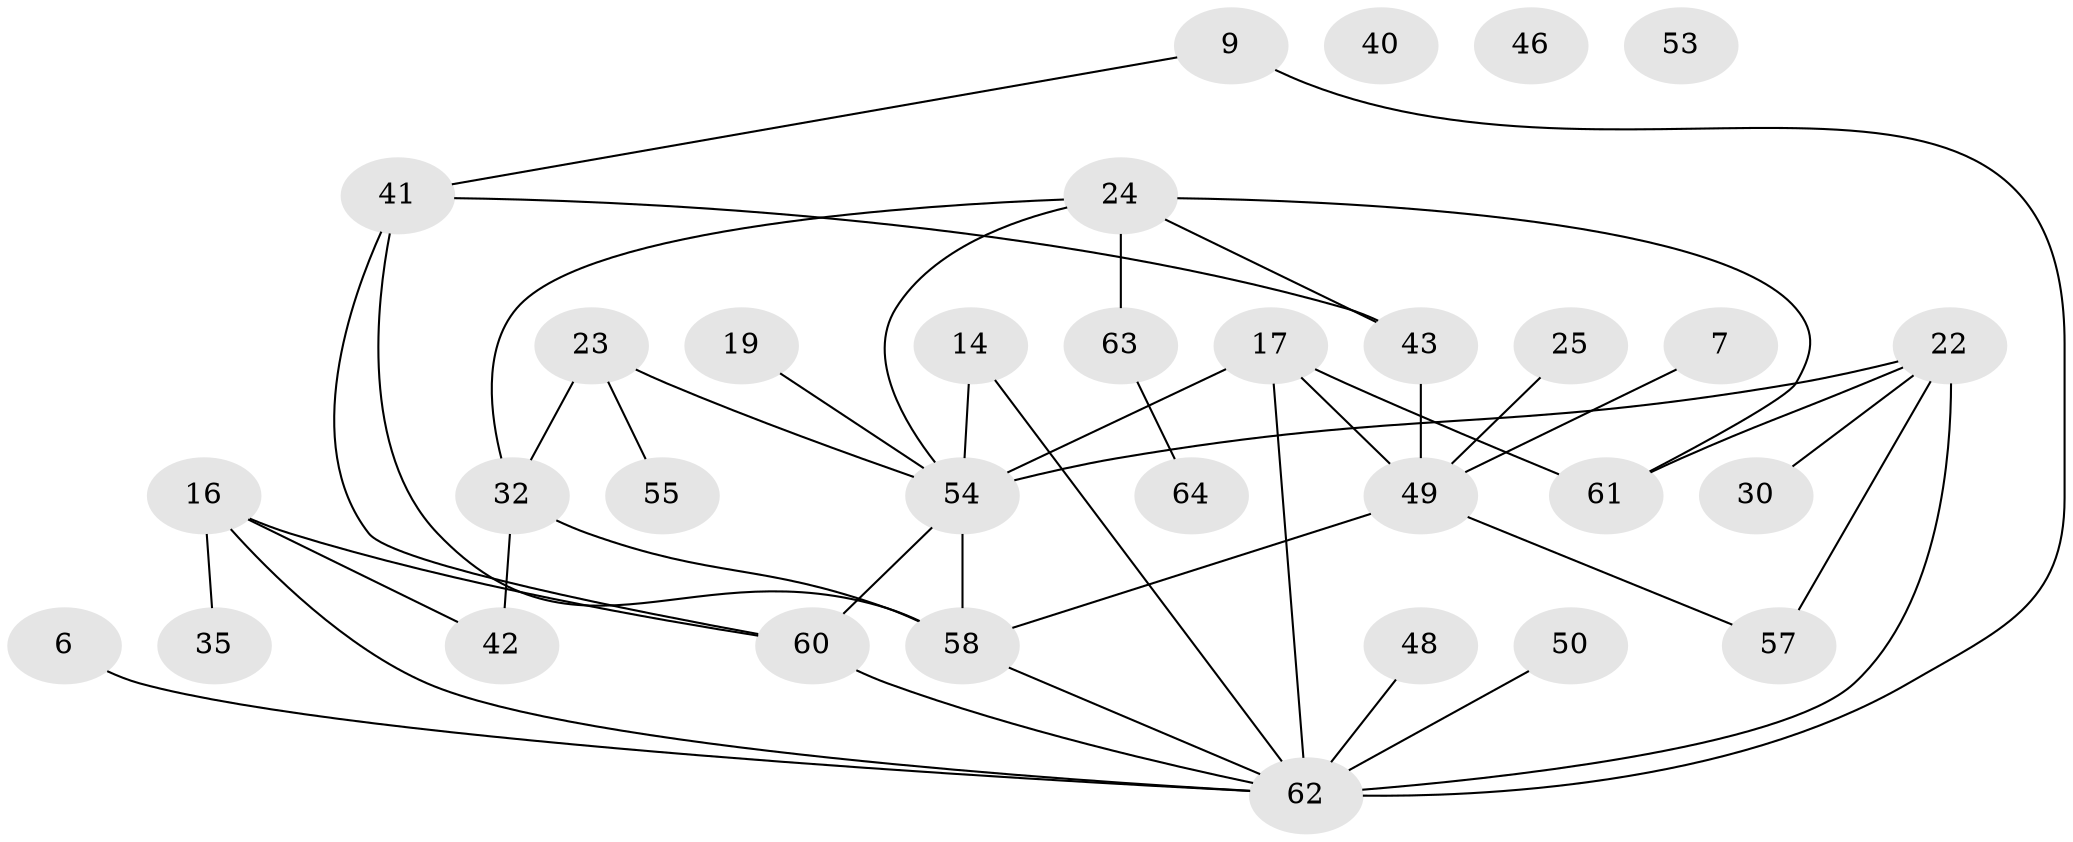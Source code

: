 // original degree distribution, {4: 0.171875, 3: 0.203125, 8: 0.015625, 2: 0.234375, 1: 0.15625, 5: 0.109375, 6: 0.03125, 7: 0.015625, 0: 0.046875, 9: 0.015625}
// Generated by graph-tools (version 1.1) at 2025/42/03/04/25 21:42:27]
// undirected, 32 vertices, 44 edges
graph export_dot {
graph [start="1"]
  node [color=gray90,style=filled];
  6;
  7;
  9;
  14;
  16;
  17 [super="+1"];
  19;
  22 [super="+21"];
  23;
  24 [super="+8"];
  25 [super="+10"];
  30 [super="+11"];
  32;
  35;
  40;
  41;
  42 [super="+38"];
  43 [super="+27+34"];
  46;
  48;
  49 [super="+39"];
  50;
  53;
  54 [super="+36+51+52+4"];
  55 [super="+5"];
  57;
  58 [super="+37+44"];
  60 [super="+31+59"];
  61;
  62 [super="+28"];
  63;
  64 [super="+29+47"];
  6 -- 62;
  7 -- 49;
  9 -- 41;
  9 -- 62;
  14 -- 62;
  14 -- 54;
  16 -- 35;
  16 -- 62 [weight=2];
  16 -- 42;
  16 -- 60;
  17 -- 49 [weight=2];
  17 -- 61;
  17 -- 62;
  17 -- 54 [weight=4];
  19 -- 54;
  22 -- 57;
  22 -- 61;
  22 -- 62 [weight=3];
  22 -- 54 [weight=5];
  22 -- 30;
  23 -- 32;
  23 -- 55 [weight=2];
  23 -- 54;
  24 -- 43;
  24 -- 61;
  24 -- 63 [weight=2];
  24 -- 32;
  24 -- 54;
  25 -- 49;
  32 -- 42;
  32 -- 58 [weight=2];
  41 -- 58;
  41 -- 43;
  41 -- 60 [weight=2];
  43 -- 49;
  48 -- 62;
  49 -- 57;
  49 -- 58 [weight=2];
  50 -- 62;
  54 -- 58 [weight=2];
  54 -- 60 [weight=4];
  58 -- 62;
  60 -- 62;
  63 -- 64;
}
